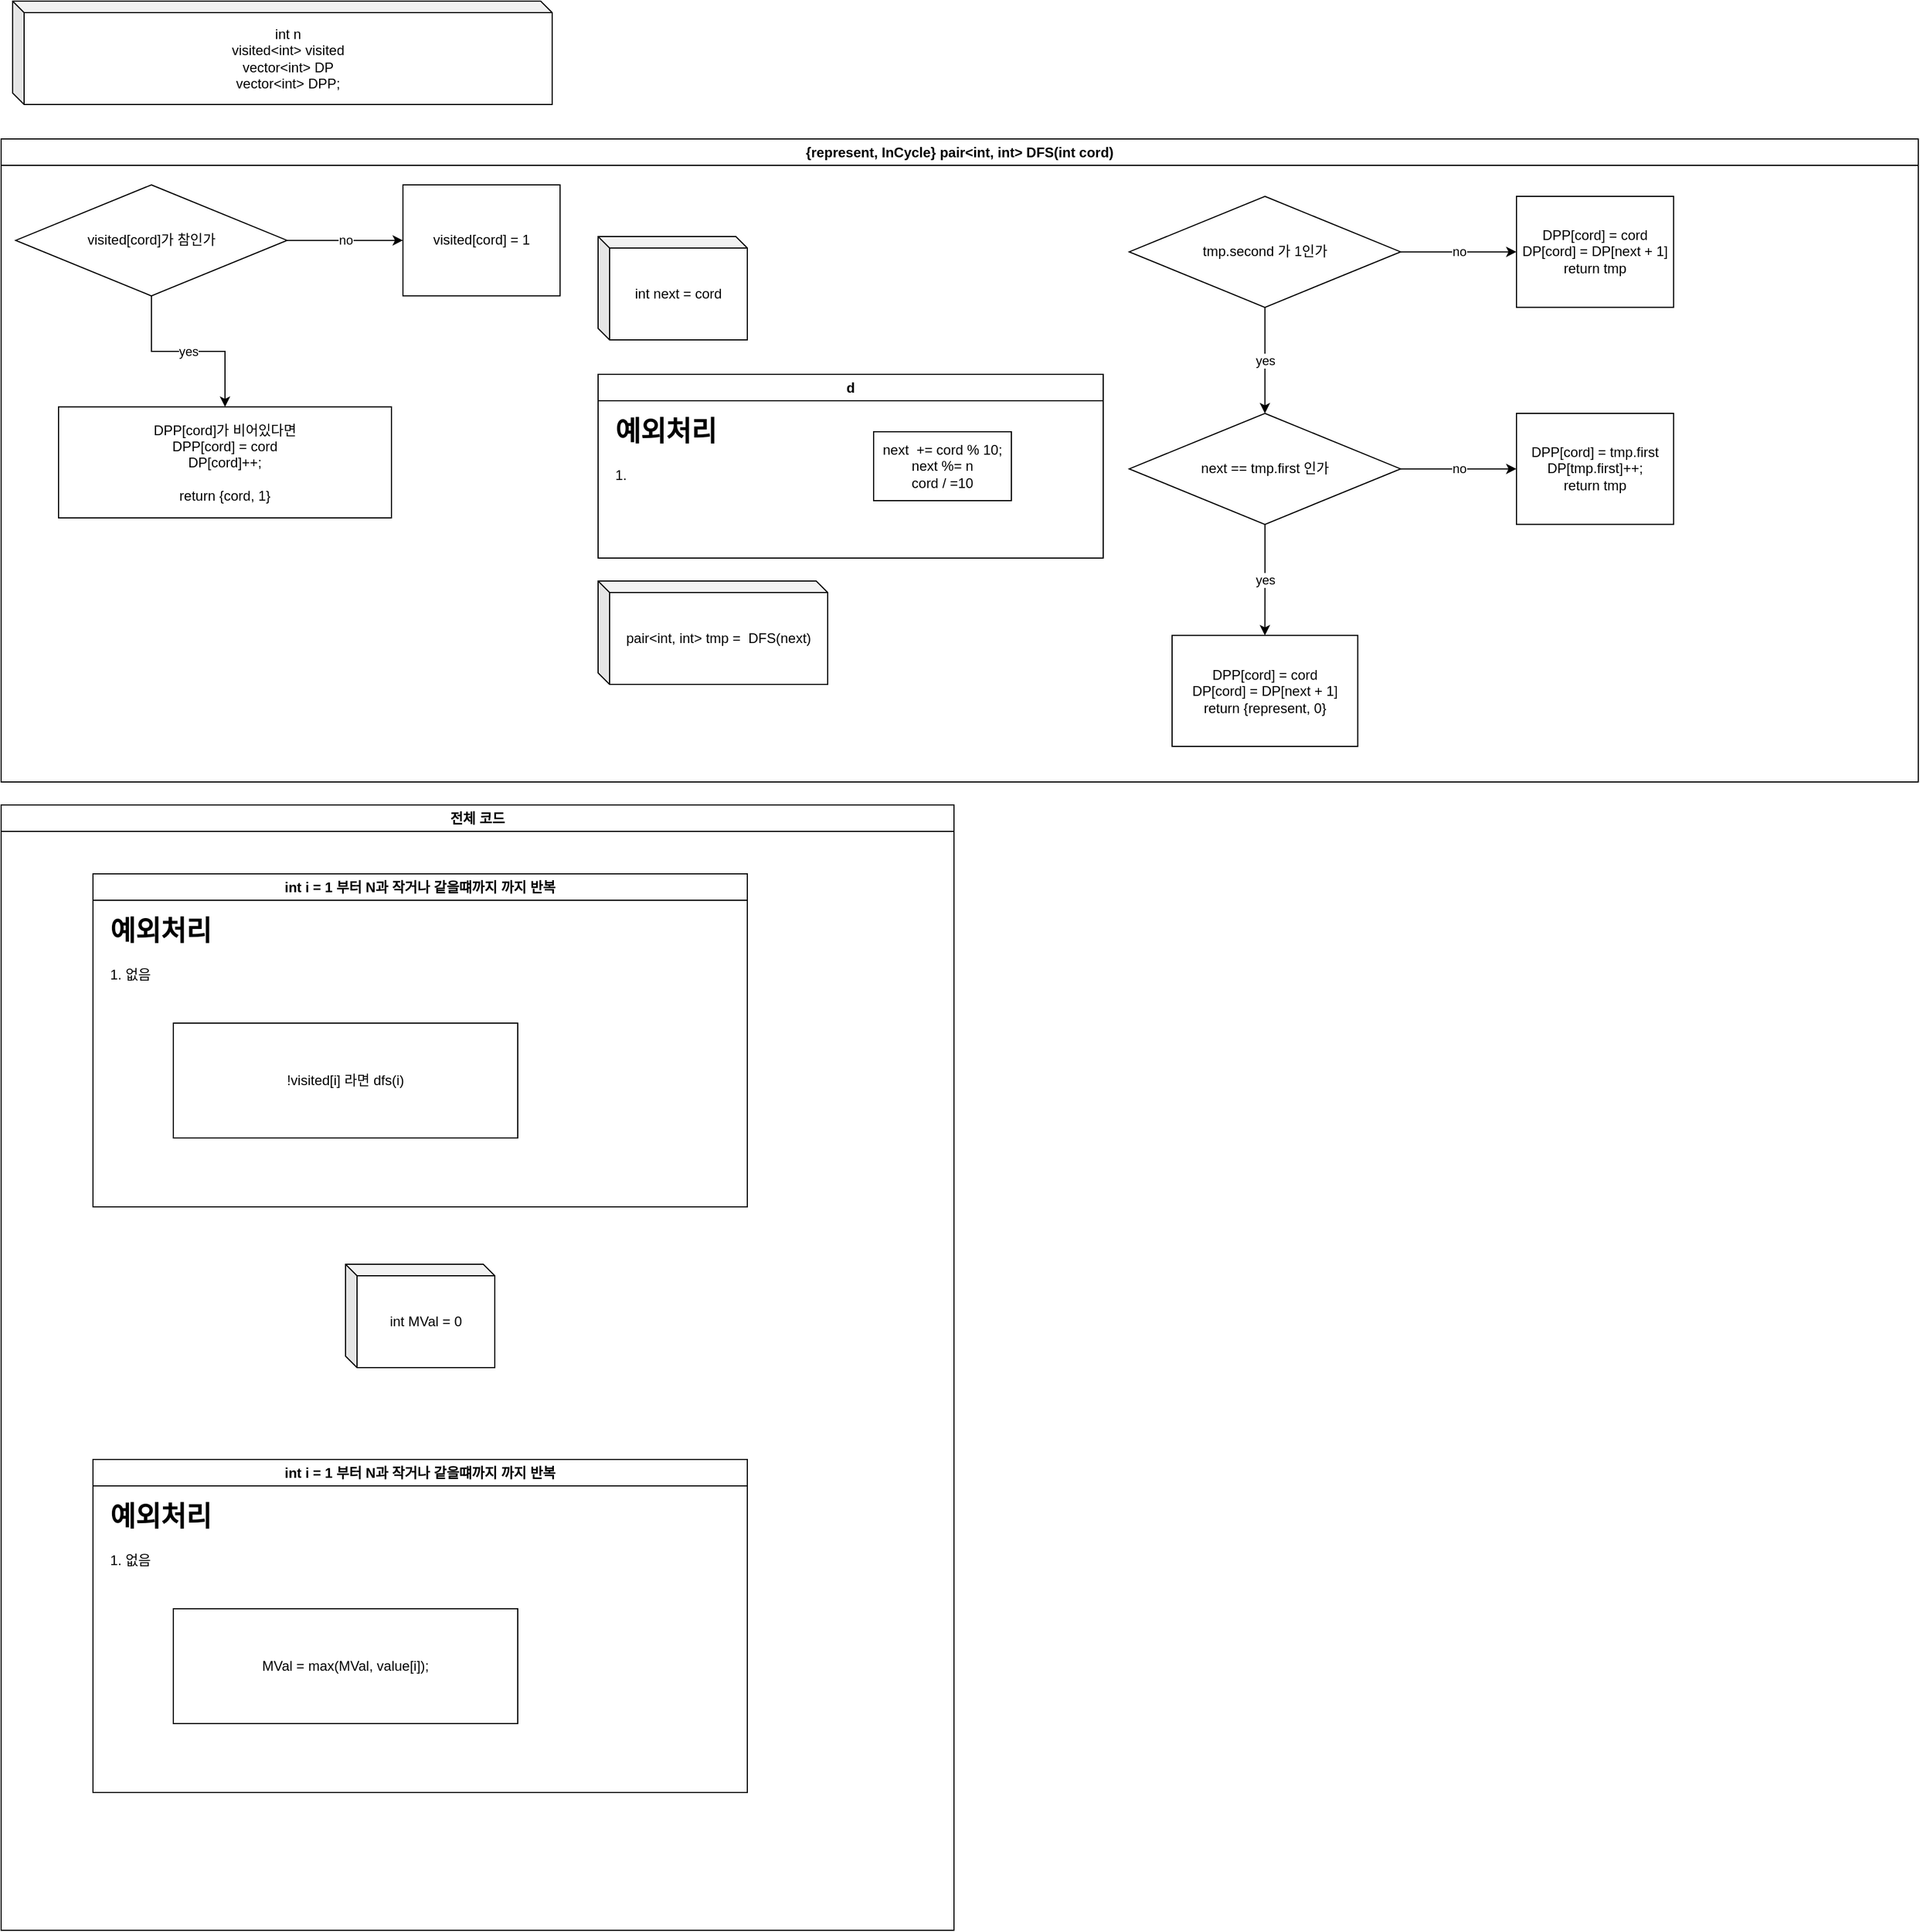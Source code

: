 <mxfile version="22.1.16" type="device">
  <diagram name="페이지-1" id="tncaHmoUS6JbMgSsXYBd">
    <mxGraphModel dx="1186" dy="638" grid="1" gridSize="10" guides="1" tooltips="1" connect="1" arrows="1" fold="1" page="1" pageScale="1" pageWidth="827" pageHeight="1169" math="0" shadow="0">
      <root>
        <mxCell id="0" />
        <mxCell id="1" parent="0" />
        <mxCell id="Gfv1eJ5I3AJOFQ-aX_Xo-1" value="{represent, InCycle} pair&amp;lt;int, int&amp;gt; DFS(int cord)" style="swimlane;whiteSpace=wrap;html=1;" vertex="1" parent="1">
          <mxGeometry x="70" y="200" width="1670" height="560" as="geometry" />
        </mxCell>
        <mxCell id="Gfv1eJ5I3AJOFQ-aX_Xo-30" value="" style="group" vertex="1" connectable="0" parent="Gfv1eJ5I3AJOFQ-aX_Xo-1">
          <mxGeometry x="50" y="40" width="436.85" height="290" as="geometry" />
        </mxCell>
        <mxCell id="Gfv1eJ5I3AJOFQ-aX_Xo-31" value="visited[cord]가 참인가" style="rhombus;whiteSpace=wrap;html=1;" vertex="1" parent="Gfv1eJ5I3AJOFQ-aX_Xo-30">
          <mxGeometry x="-37.322" width="236.373" height="96.667" as="geometry" />
        </mxCell>
        <mxCell id="Gfv1eJ5I3AJOFQ-aX_Xo-32" value="DPP[cord]가 비어있다면&lt;br&gt;DPP[cord] = cord&lt;br&gt;DP[cord]++;&lt;br&gt;&lt;br&gt;return {cord, 1}" style="whiteSpace=wrap;html=1;rounded=0;" vertex="1" parent="Gfv1eJ5I3AJOFQ-aX_Xo-30">
          <mxGeometry y="193.33" width="290" height="96.67" as="geometry" />
        </mxCell>
        <mxCell id="Gfv1eJ5I3AJOFQ-aX_Xo-33" value="yes" style="edgeStyle=orthogonalEdgeStyle;rounded=0;orthogonalLoop=1;jettySize=auto;html=1;" edge="1" parent="Gfv1eJ5I3AJOFQ-aX_Xo-30" source="Gfv1eJ5I3AJOFQ-aX_Xo-31" target="Gfv1eJ5I3AJOFQ-aX_Xo-32">
          <mxGeometry relative="1" as="geometry" />
        </mxCell>
        <mxCell id="Gfv1eJ5I3AJOFQ-aX_Xo-34" value="visited[cord] = 1" style="whiteSpace=wrap;html=1;rounded=0;" vertex="1" parent="Gfv1eJ5I3AJOFQ-aX_Xo-30">
          <mxGeometry x="300.003" width="136.847" height="96.667" as="geometry" />
        </mxCell>
        <mxCell id="Gfv1eJ5I3AJOFQ-aX_Xo-35" value="no" style="edgeStyle=orthogonalEdgeStyle;rounded=0;orthogonalLoop=1;jettySize=auto;html=1;" edge="1" parent="Gfv1eJ5I3AJOFQ-aX_Xo-30" source="Gfv1eJ5I3AJOFQ-aX_Xo-31" target="Gfv1eJ5I3AJOFQ-aX_Xo-34">
          <mxGeometry relative="1" as="geometry" />
        </mxCell>
        <mxCell id="Gfv1eJ5I3AJOFQ-aX_Xo-6" value="int next = cord" style="shape=cube;whiteSpace=wrap;html=1;boundedLbl=1;backgroundOutline=1;darkOpacity=0.05;darkOpacity2=0.1;size=10;" vertex="1" parent="Gfv1eJ5I3AJOFQ-aX_Xo-1">
          <mxGeometry x="520" y="85" width="130" height="90" as="geometry" />
        </mxCell>
        <mxCell id="Gfv1eJ5I3AJOFQ-aX_Xo-49" value="" style="group" vertex="1" connectable="0" parent="Gfv1eJ5I3AJOFQ-aX_Xo-1">
          <mxGeometry x="1020" y="50" width="436.85" height="479" as="geometry" />
        </mxCell>
        <mxCell id="Gfv1eJ5I3AJOFQ-aX_Xo-50" value="tmp.second 가 1인가" style="rhombus;whiteSpace=wrap;html=1;" vertex="1" parent="Gfv1eJ5I3AJOFQ-aX_Xo-49">
          <mxGeometry x="-37.322" width="236.373" height="96.667" as="geometry" />
        </mxCell>
        <mxCell id="Gfv1eJ5I3AJOFQ-aX_Xo-52" value="yes" style="edgeStyle=orthogonalEdgeStyle;rounded=0;orthogonalLoop=1;jettySize=auto;html=1;" edge="1" parent="Gfv1eJ5I3AJOFQ-aX_Xo-49" source="Gfv1eJ5I3AJOFQ-aX_Xo-50" target="Gfv1eJ5I3AJOFQ-aX_Xo-57">
          <mxGeometry relative="1" as="geometry">
            <mxPoint x="80.81" y="193.333" as="targetPoint" />
          </mxGeometry>
        </mxCell>
        <mxCell id="Gfv1eJ5I3AJOFQ-aX_Xo-53" value="DPP[cord] = cord&lt;br&gt;DP[cord] = DP[next + 1]&lt;br&gt;return tmp" style="whiteSpace=wrap;html=1;rounded=0;" vertex="1" parent="Gfv1eJ5I3AJOFQ-aX_Xo-49">
          <mxGeometry x="300.003" width="136.847" height="96.667" as="geometry" />
        </mxCell>
        <mxCell id="Gfv1eJ5I3AJOFQ-aX_Xo-54" value="no" style="edgeStyle=orthogonalEdgeStyle;rounded=0;orthogonalLoop=1;jettySize=auto;html=1;" edge="1" parent="Gfv1eJ5I3AJOFQ-aX_Xo-49" source="Gfv1eJ5I3AJOFQ-aX_Xo-50" target="Gfv1eJ5I3AJOFQ-aX_Xo-53">
          <mxGeometry relative="1" as="geometry" />
        </mxCell>
        <mxCell id="Gfv1eJ5I3AJOFQ-aX_Xo-56" value="" style="group" vertex="1" connectable="0" parent="Gfv1eJ5I3AJOFQ-aX_Xo-49">
          <mxGeometry y="189" width="436.85" height="290" as="geometry" />
        </mxCell>
        <mxCell id="Gfv1eJ5I3AJOFQ-aX_Xo-57" value="next == tmp.first 인가" style="rhombus;whiteSpace=wrap;html=1;" vertex="1" parent="Gfv1eJ5I3AJOFQ-aX_Xo-56">
          <mxGeometry x="-37.322" width="236.373" height="96.667" as="geometry" />
        </mxCell>
        <mxCell id="Gfv1eJ5I3AJOFQ-aX_Xo-58" value="DPP[cord] = cord&lt;br&gt;DP[cord] = DP[next + 1]&lt;br&gt;return {represent, 0}" style="whiteSpace=wrap;html=1;rounded=0;" vertex="1" parent="Gfv1eJ5I3AJOFQ-aX_Xo-56">
          <mxGeometry y="193.333" width="161.729" height="96.667" as="geometry" />
        </mxCell>
        <mxCell id="Gfv1eJ5I3AJOFQ-aX_Xo-59" value="yes" style="edgeStyle=orthogonalEdgeStyle;rounded=0;orthogonalLoop=1;jettySize=auto;html=1;" edge="1" parent="Gfv1eJ5I3AJOFQ-aX_Xo-56" source="Gfv1eJ5I3AJOFQ-aX_Xo-57" target="Gfv1eJ5I3AJOFQ-aX_Xo-58">
          <mxGeometry relative="1" as="geometry" />
        </mxCell>
        <mxCell id="Gfv1eJ5I3AJOFQ-aX_Xo-60" value="DPP[cord] = tmp.first&lt;br&gt;DP[tmp.first]++;&lt;br&gt;return tmp" style="whiteSpace=wrap;html=1;rounded=0;" vertex="1" parent="Gfv1eJ5I3AJOFQ-aX_Xo-56">
          <mxGeometry x="300.003" width="136.847" height="96.667" as="geometry" />
        </mxCell>
        <mxCell id="Gfv1eJ5I3AJOFQ-aX_Xo-61" value="no" style="edgeStyle=orthogonalEdgeStyle;rounded=0;orthogonalLoop=1;jettySize=auto;html=1;" edge="1" parent="Gfv1eJ5I3AJOFQ-aX_Xo-56" source="Gfv1eJ5I3AJOFQ-aX_Xo-57" target="Gfv1eJ5I3AJOFQ-aX_Xo-60">
          <mxGeometry relative="1" as="geometry" />
        </mxCell>
        <mxCell id="Gfv1eJ5I3AJOFQ-aX_Xo-46" value="d" style="swimlane;whiteSpace=wrap;html=1;" vertex="1" parent="Gfv1eJ5I3AJOFQ-aX_Xo-1">
          <mxGeometry x="520" y="205" width="440" height="160" as="geometry" />
        </mxCell>
        <mxCell id="Gfv1eJ5I3AJOFQ-aX_Xo-47" value="&lt;h1&gt;예외처리&lt;/h1&gt;&lt;p&gt;1.&lt;/p&gt;" style="text;html=1;strokeColor=none;fillColor=none;spacing=5;spacingTop=-20;whiteSpace=wrap;overflow=hidden;rounded=0;" vertex="1" parent="Gfv1eJ5I3AJOFQ-aX_Xo-46">
          <mxGeometry x="10" y="30" width="200" height="70" as="geometry" />
        </mxCell>
        <mxCell id="Gfv1eJ5I3AJOFQ-aX_Xo-48" value="next&amp;nbsp; += cord % 10;&lt;br&gt;next %= n&lt;br&gt;cord / =10" style="rounded=0;whiteSpace=wrap;html=1;" vertex="1" parent="Gfv1eJ5I3AJOFQ-aX_Xo-46">
          <mxGeometry x="240" y="50" width="120" height="60" as="geometry" />
        </mxCell>
        <mxCell id="Gfv1eJ5I3AJOFQ-aX_Xo-45" value="pair&amp;lt;int, int&amp;gt; tmp =&amp;nbsp; DFS(next)" style="shape=cube;whiteSpace=wrap;html=1;boundedLbl=1;backgroundOutline=1;darkOpacity=0.05;darkOpacity2=0.1;size=10;" vertex="1" parent="Gfv1eJ5I3AJOFQ-aX_Xo-1">
          <mxGeometry x="520" y="385" width="200" height="90" as="geometry" />
        </mxCell>
        <mxCell id="Gfv1eJ5I3AJOFQ-aX_Xo-2" value="전체 코드" style="swimlane;whiteSpace=wrap;html=1;" vertex="1" parent="1">
          <mxGeometry x="70" y="780" width="830" height="980" as="geometry" />
        </mxCell>
        <mxCell id="Gfv1eJ5I3AJOFQ-aX_Xo-27" value="int i = 1 부터 N과 작거나 같을떄까지 까지 반복" style="swimlane;whiteSpace=wrap;html=1;" vertex="1" parent="Gfv1eJ5I3AJOFQ-aX_Xo-2">
          <mxGeometry x="80" y="60" width="570" height="290" as="geometry" />
        </mxCell>
        <mxCell id="Gfv1eJ5I3AJOFQ-aX_Xo-28" value="&lt;h1&gt;예외처리&lt;/h1&gt;&lt;p&gt;1. 없음&lt;/p&gt;" style="text;html=1;strokeColor=none;fillColor=none;spacing=5;spacingTop=-20;whiteSpace=wrap;overflow=hidden;rounded=0;" vertex="1" parent="Gfv1eJ5I3AJOFQ-aX_Xo-27">
          <mxGeometry x="10" y="30" width="386" height="120" as="geometry" />
        </mxCell>
        <mxCell id="Gfv1eJ5I3AJOFQ-aX_Xo-29" value="!visited[i] 라면 dfs(i)" style="rounded=0;whiteSpace=wrap;html=1;" vertex="1" parent="Gfv1eJ5I3AJOFQ-aX_Xo-27">
          <mxGeometry x="70" y="130" width="300" height="100" as="geometry" />
        </mxCell>
        <mxCell id="Gfv1eJ5I3AJOFQ-aX_Xo-40" value="int i = 1 부터 N과 작거나 같을떄까지 까지 반복" style="swimlane;whiteSpace=wrap;html=1;" vertex="1" parent="Gfv1eJ5I3AJOFQ-aX_Xo-2">
          <mxGeometry x="80" y="570" width="570" height="290" as="geometry" />
        </mxCell>
        <mxCell id="Gfv1eJ5I3AJOFQ-aX_Xo-41" value="&lt;h1&gt;예외처리&lt;/h1&gt;&lt;p&gt;1. 없음&lt;/p&gt;" style="text;html=1;strokeColor=none;fillColor=none;spacing=5;spacingTop=-20;whiteSpace=wrap;overflow=hidden;rounded=0;" vertex="1" parent="Gfv1eJ5I3AJOFQ-aX_Xo-40">
          <mxGeometry x="10" y="30" width="386" height="120" as="geometry" />
        </mxCell>
        <mxCell id="Gfv1eJ5I3AJOFQ-aX_Xo-42" value="MVal = max(MVal, value[i]);" style="rounded=0;whiteSpace=wrap;html=1;" vertex="1" parent="Gfv1eJ5I3AJOFQ-aX_Xo-40">
          <mxGeometry x="70" y="130" width="300" height="100" as="geometry" />
        </mxCell>
        <mxCell id="Gfv1eJ5I3AJOFQ-aX_Xo-43" value="int MVal = 0" style="shape=cube;whiteSpace=wrap;html=1;boundedLbl=1;backgroundOutline=1;darkOpacity=0.05;darkOpacity2=0.1;size=10;" vertex="1" parent="Gfv1eJ5I3AJOFQ-aX_Xo-2">
          <mxGeometry x="300" y="400" width="130" height="90" as="geometry" />
        </mxCell>
        <mxCell id="Gfv1eJ5I3AJOFQ-aX_Xo-4" value="int n&lt;br&gt;visited&amp;lt;int&amp;gt; visited&lt;br&gt;vector&amp;lt;int&amp;gt; DP&lt;br&gt;vector&amp;lt;int&amp;gt; DPP;" style="shape=cube;whiteSpace=wrap;html=1;boundedLbl=1;backgroundOutline=1;darkOpacity=0.05;darkOpacity2=0.1;size=10;" vertex="1" parent="1">
          <mxGeometry x="80" y="80" width="470" height="90" as="geometry" />
        </mxCell>
      </root>
    </mxGraphModel>
  </diagram>
</mxfile>

